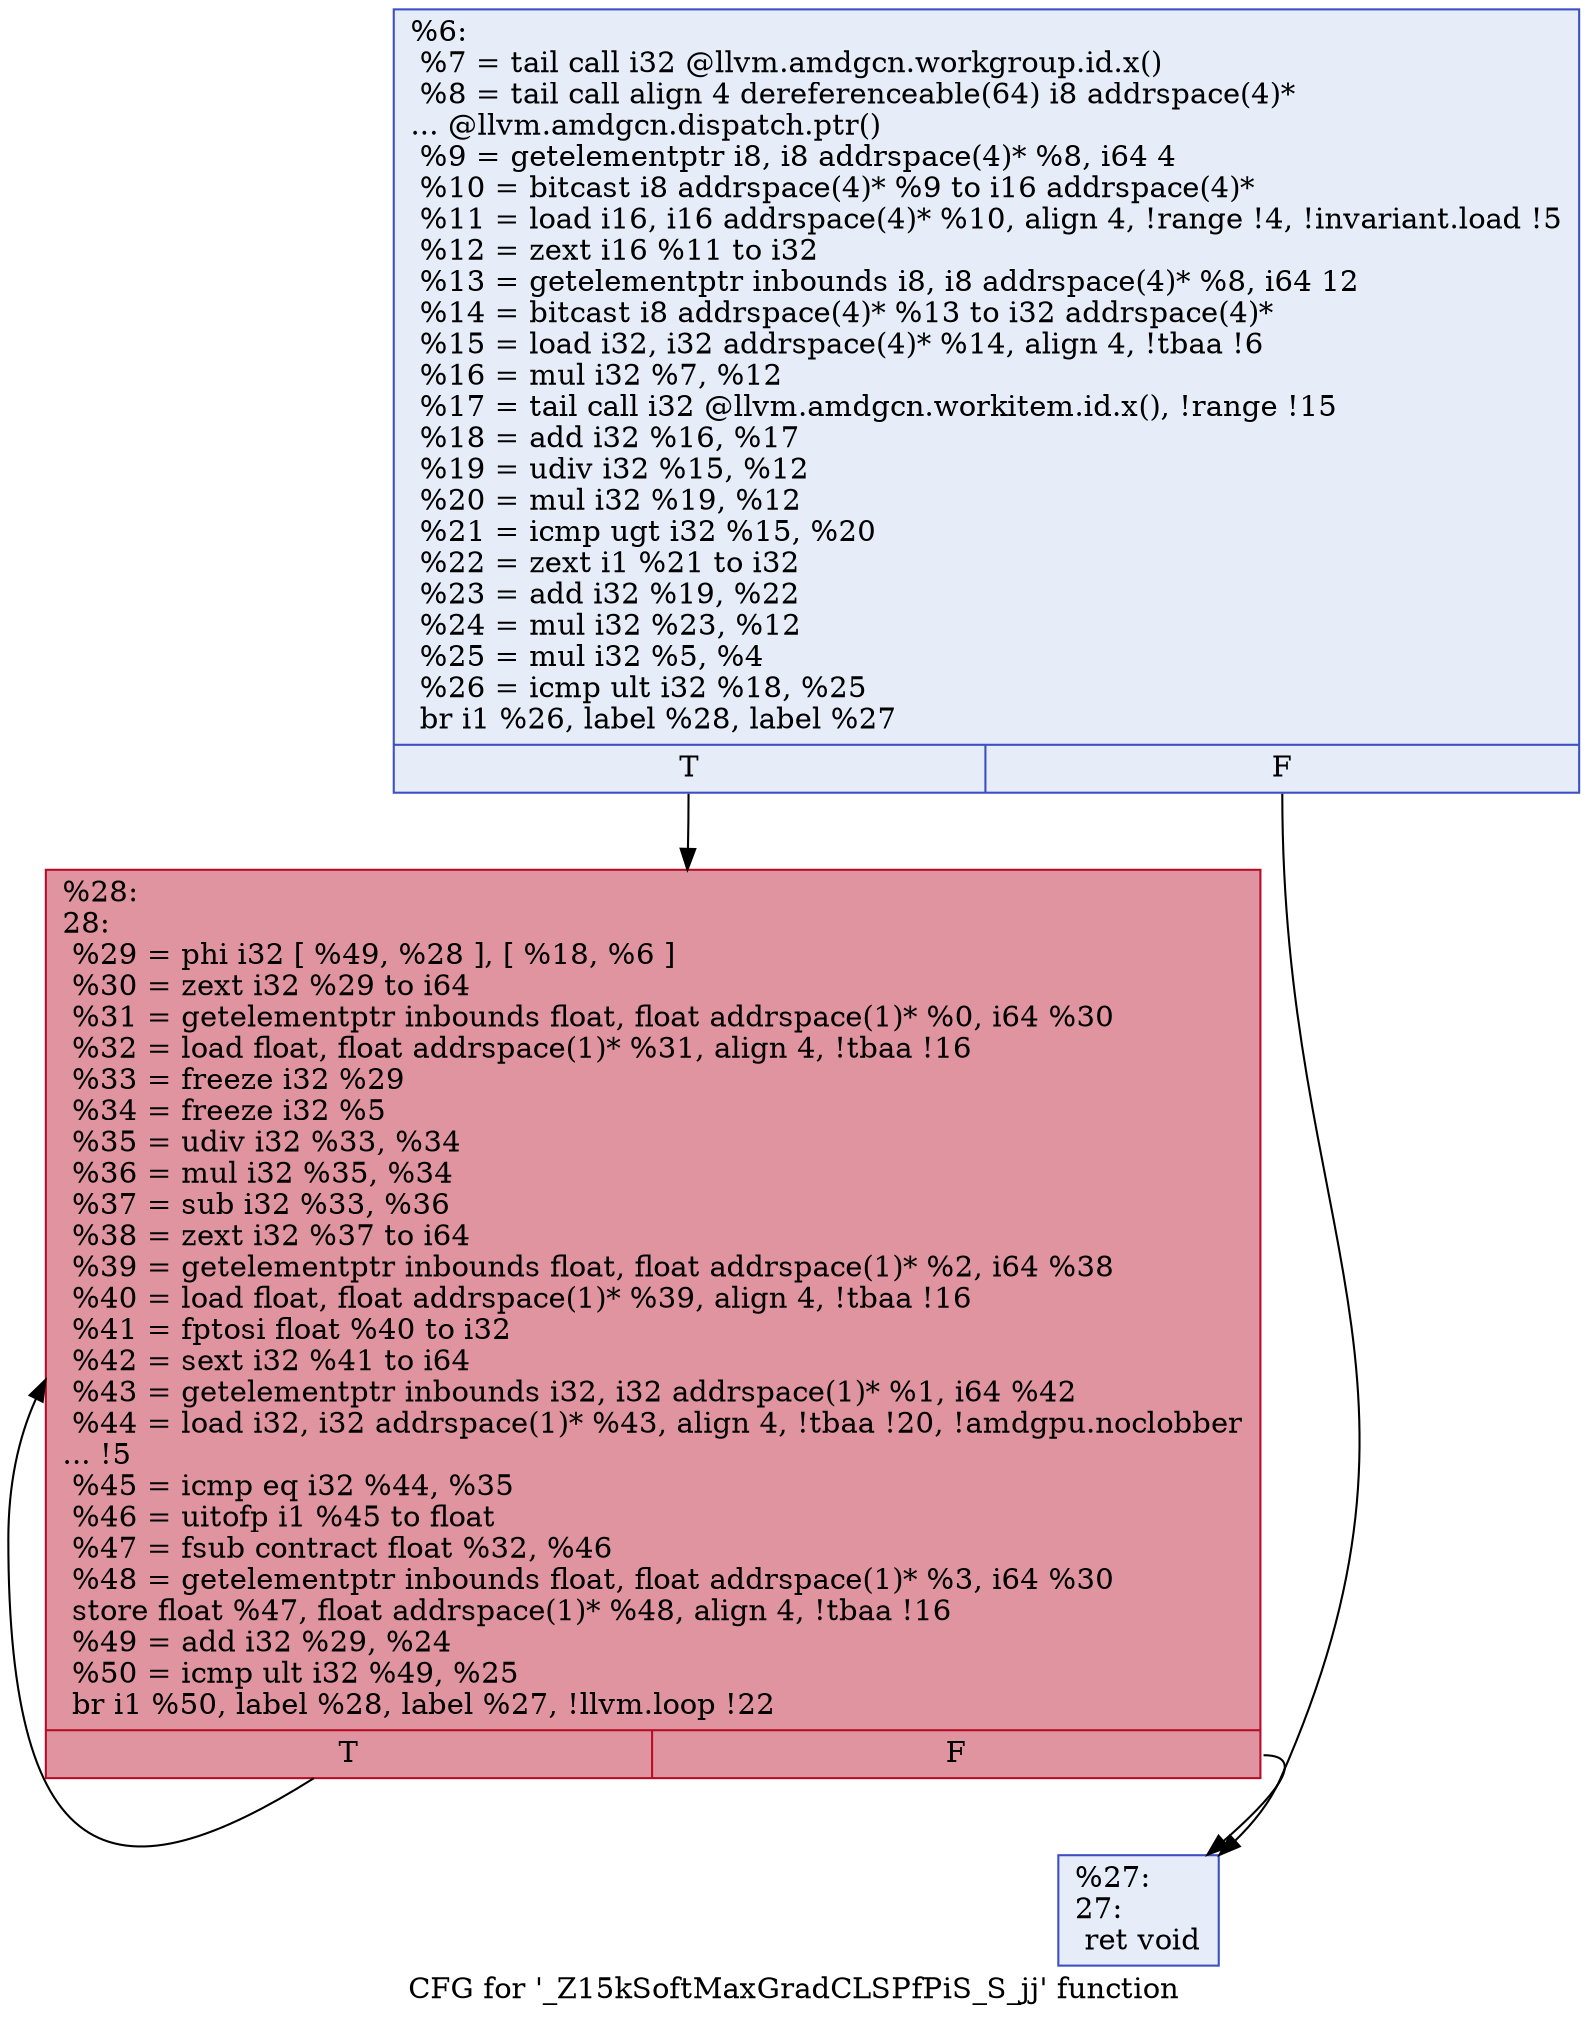 digraph "CFG for '_Z15kSoftMaxGradCLSPfPiS_S_jj' function" {
	label="CFG for '_Z15kSoftMaxGradCLSPfPiS_S_jj' function";

	Node0x5e5e7b0 [shape=record,color="#3d50c3ff", style=filled, fillcolor="#c7d7f070",label="{%6:\l  %7 = tail call i32 @llvm.amdgcn.workgroup.id.x()\l  %8 = tail call align 4 dereferenceable(64) i8 addrspace(4)*\l... @llvm.amdgcn.dispatch.ptr()\l  %9 = getelementptr i8, i8 addrspace(4)* %8, i64 4\l  %10 = bitcast i8 addrspace(4)* %9 to i16 addrspace(4)*\l  %11 = load i16, i16 addrspace(4)* %10, align 4, !range !4, !invariant.load !5\l  %12 = zext i16 %11 to i32\l  %13 = getelementptr inbounds i8, i8 addrspace(4)* %8, i64 12\l  %14 = bitcast i8 addrspace(4)* %13 to i32 addrspace(4)*\l  %15 = load i32, i32 addrspace(4)* %14, align 4, !tbaa !6\l  %16 = mul i32 %7, %12\l  %17 = tail call i32 @llvm.amdgcn.workitem.id.x(), !range !15\l  %18 = add i32 %16, %17\l  %19 = udiv i32 %15, %12\l  %20 = mul i32 %19, %12\l  %21 = icmp ugt i32 %15, %20\l  %22 = zext i1 %21 to i32\l  %23 = add i32 %19, %22\l  %24 = mul i32 %23, %12\l  %25 = mul i32 %5, %4\l  %26 = icmp ult i32 %18, %25\l  br i1 %26, label %28, label %27\l|{<s0>T|<s1>F}}"];
	Node0x5e5e7b0:s0 -> Node0x5e60dd0;
	Node0x5e5e7b0:s1 -> Node0x5e60e60;
	Node0x5e60e60 [shape=record,color="#3d50c3ff", style=filled, fillcolor="#c7d7f070",label="{%27:\l27:                                               \l  ret void\l}"];
	Node0x5e60dd0 [shape=record,color="#b70d28ff", style=filled, fillcolor="#b70d2870",label="{%28:\l28:                                               \l  %29 = phi i32 [ %49, %28 ], [ %18, %6 ]\l  %30 = zext i32 %29 to i64\l  %31 = getelementptr inbounds float, float addrspace(1)* %0, i64 %30\l  %32 = load float, float addrspace(1)* %31, align 4, !tbaa !16\l  %33 = freeze i32 %29\l  %34 = freeze i32 %5\l  %35 = udiv i32 %33, %34\l  %36 = mul i32 %35, %34\l  %37 = sub i32 %33, %36\l  %38 = zext i32 %37 to i64\l  %39 = getelementptr inbounds float, float addrspace(1)* %2, i64 %38\l  %40 = load float, float addrspace(1)* %39, align 4, !tbaa !16\l  %41 = fptosi float %40 to i32\l  %42 = sext i32 %41 to i64\l  %43 = getelementptr inbounds i32, i32 addrspace(1)* %1, i64 %42\l  %44 = load i32, i32 addrspace(1)* %43, align 4, !tbaa !20, !amdgpu.noclobber\l... !5\l  %45 = icmp eq i32 %44, %35\l  %46 = uitofp i1 %45 to float\l  %47 = fsub contract float %32, %46\l  %48 = getelementptr inbounds float, float addrspace(1)* %3, i64 %30\l  store float %47, float addrspace(1)* %48, align 4, !tbaa !16\l  %49 = add i32 %29, %24\l  %50 = icmp ult i32 %49, %25\l  br i1 %50, label %28, label %27, !llvm.loop !22\l|{<s0>T|<s1>F}}"];
	Node0x5e60dd0:s0 -> Node0x5e60dd0;
	Node0x5e60dd0:s1 -> Node0x5e60e60;
}
